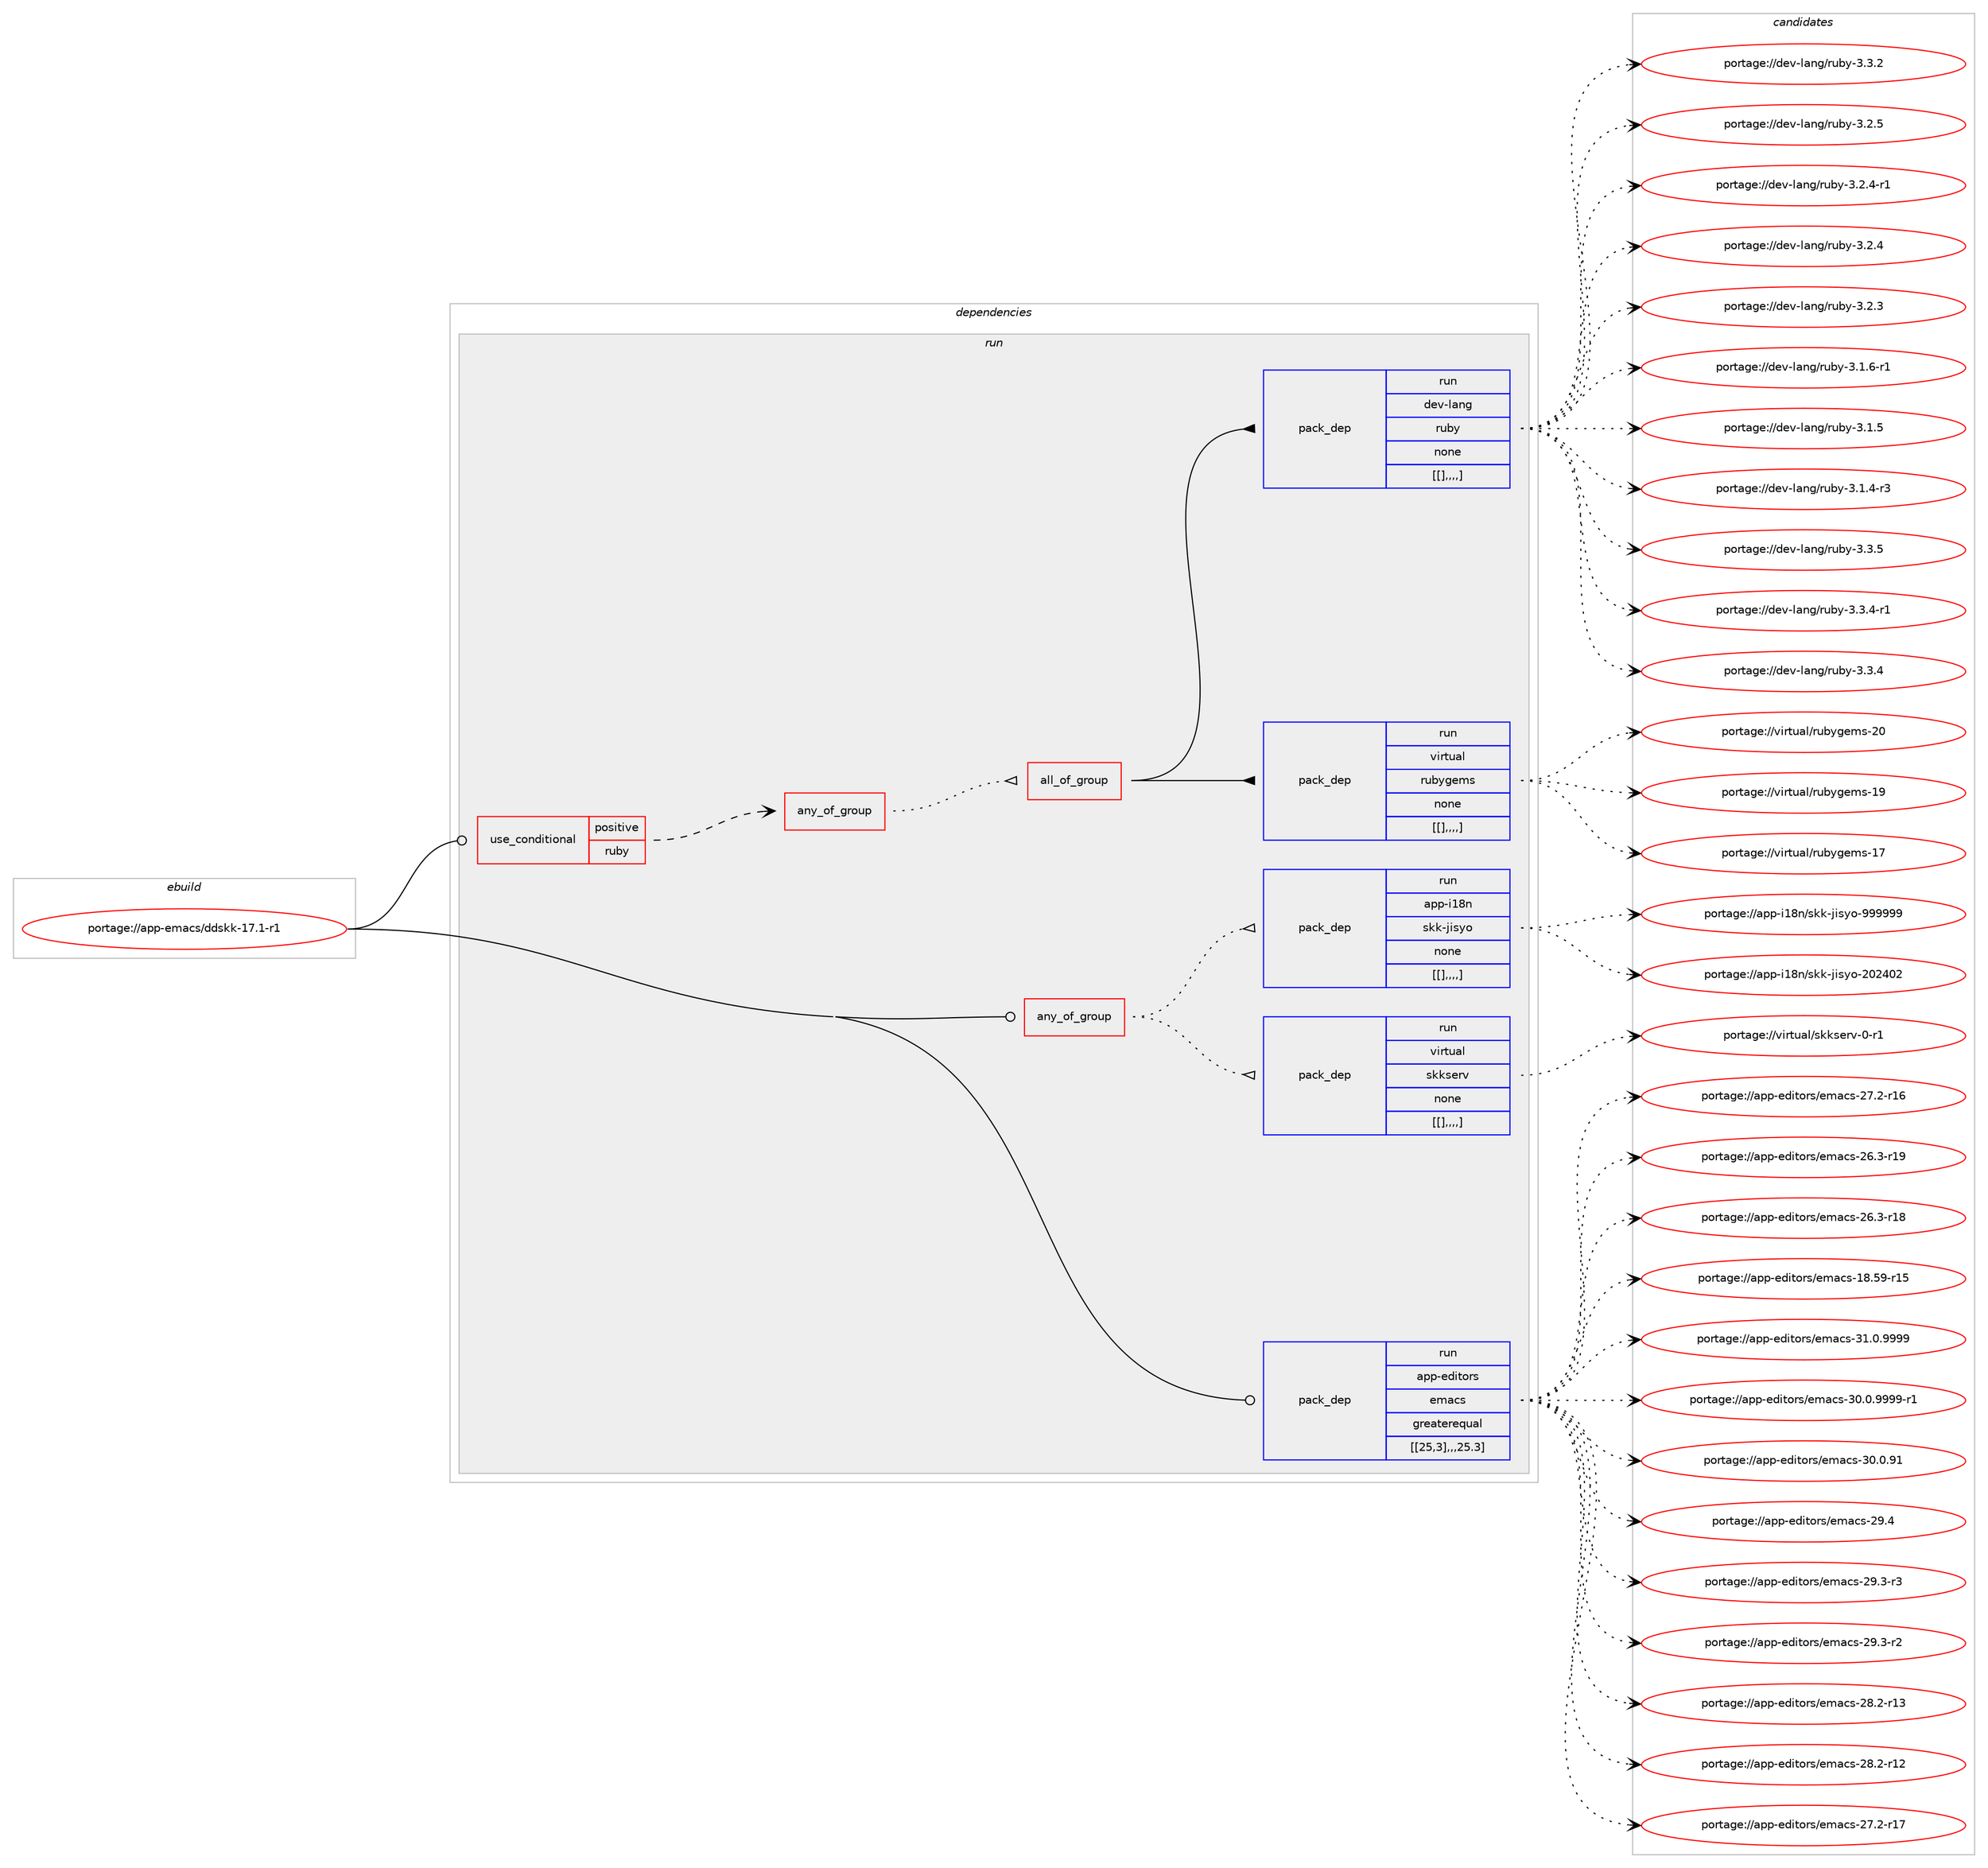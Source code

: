 digraph prolog {

# *************
# Graph options
# *************

newrank=true;
concentrate=true;
compound=true;
graph [rankdir=LR,fontname=Helvetica,fontsize=10,ranksep=1.5];#, ranksep=2.5, nodesep=0.2];
edge  [arrowhead=vee];
node  [fontname=Helvetica,fontsize=10];

# **********
# The ebuild
# **********

subgraph cluster_leftcol {
color=gray;
label=<<i>ebuild</i>>;
id [label="portage://app-emacs/ddskk-17.1-r1", color=red, width=4, href="../app-emacs/ddskk-17.1-r1.svg"];
}

# ****************
# The dependencies
# ****************

subgraph cluster_midcol {
color=gray;
label=<<i>dependencies</i>>;
subgraph cluster_compile {
fillcolor="#eeeeee";
style=filled;
label=<<i>compile</i>>;
}
subgraph cluster_compileandrun {
fillcolor="#eeeeee";
style=filled;
label=<<i>compile and run</i>>;
}
subgraph cluster_run {
fillcolor="#eeeeee";
style=filled;
label=<<i>run</i>>;
subgraph any112 {
dependency22875 [label=<<TABLE BORDER="0" CELLBORDER="1" CELLSPACING="0" CELLPADDING="4"><TR><TD CELLPADDING="10">any_of_group</TD></TR></TABLE>>, shape=none, color=red];subgraph pack16341 {
dependency22876 [label=<<TABLE BORDER="0" CELLBORDER="1" CELLSPACING="0" CELLPADDING="4" WIDTH="220"><TR><TD ROWSPAN="6" CELLPADDING="30">pack_dep</TD></TR><TR><TD WIDTH="110">run</TD></TR><TR><TD>app-i18n</TD></TR><TR><TD>skk-jisyo</TD></TR><TR><TD>none</TD></TR><TR><TD>[[],,,,]</TD></TR></TABLE>>, shape=none, color=blue];
}
dependency22875:e -> dependency22876:w [weight=20,style="dotted",arrowhead="oinv"];
subgraph pack16342 {
dependency22877 [label=<<TABLE BORDER="0" CELLBORDER="1" CELLSPACING="0" CELLPADDING="4" WIDTH="220"><TR><TD ROWSPAN="6" CELLPADDING="30">pack_dep</TD></TR><TR><TD WIDTH="110">run</TD></TR><TR><TD>virtual</TD></TR><TR><TD>skkserv</TD></TR><TR><TD>none</TD></TR><TR><TD>[[],,,,]</TD></TR></TABLE>>, shape=none, color=blue];
}
dependency22875:e -> dependency22877:w [weight=20,style="dotted",arrowhead="oinv"];
}
id:e -> dependency22875:w [weight=20,style="solid",arrowhead="odot"];
subgraph cond6388 {
dependency22878 [label=<<TABLE BORDER="0" CELLBORDER="1" CELLSPACING="0" CELLPADDING="4"><TR><TD ROWSPAN="3" CELLPADDING="10">use_conditional</TD></TR><TR><TD>positive</TD></TR><TR><TD>ruby</TD></TR></TABLE>>, shape=none, color=red];
subgraph any113 {
dependency22879 [label=<<TABLE BORDER="0" CELLBORDER="1" CELLSPACING="0" CELLPADDING="4"><TR><TD CELLPADDING="10">any_of_group</TD></TR></TABLE>>, shape=none, color=red];subgraph all37 {
dependency22880 [label=<<TABLE BORDER="0" CELLBORDER="1" CELLSPACING="0" CELLPADDING="4"><TR><TD CELLPADDING="10">all_of_group</TD></TR></TABLE>>, shape=none, color=red];subgraph pack16343 {
dependency22881 [label=<<TABLE BORDER="0" CELLBORDER="1" CELLSPACING="0" CELLPADDING="4" WIDTH="220"><TR><TD ROWSPAN="6" CELLPADDING="30">pack_dep</TD></TR><TR><TD WIDTH="110">run</TD></TR><TR><TD>dev-lang</TD></TR><TR><TD>ruby</TD></TR><TR><TD>none</TD></TR><TR><TD>[[],,,,]</TD></TR></TABLE>>, shape=none, color=blue];
}
dependency22880:e -> dependency22881:w [weight=20,style="solid",arrowhead="inv"];
subgraph pack16344 {
dependency22882 [label=<<TABLE BORDER="0" CELLBORDER="1" CELLSPACING="0" CELLPADDING="4" WIDTH="220"><TR><TD ROWSPAN="6" CELLPADDING="30">pack_dep</TD></TR><TR><TD WIDTH="110">run</TD></TR><TR><TD>virtual</TD></TR><TR><TD>rubygems</TD></TR><TR><TD>none</TD></TR><TR><TD>[[],,,,]</TD></TR></TABLE>>, shape=none, color=blue];
}
dependency22880:e -> dependency22882:w [weight=20,style="solid",arrowhead="inv"];
}
dependency22879:e -> dependency22880:w [weight=20,style="dotted",arrowhead="oinv"];
}
dependency22878:e -> dependency22879:w [weight=20,style="dashed",arrowhead="vee"];
}
id:e -> dependency22878:w [weight=20,style="solid",arrowhead="odot"];
subgraph pack16345 {
dependency22883 [label=<<TABLE BORDER="0" CELLBORDER="1" CELLSPACING="0" CELLPADDING="4" WIDTH="220"><TR><TD ROWSPAN="6" CELLPADDING="30">pack_dep</TD></TR><TR><TD WIDTH="110">run</TD></TR><TR><TD>app-editors</TD></TR><TR><TD>emacs</TD></TR><TR><TD>greaterequal</TD></TR><TR><TD>[[25,3],,,25.3]</TD></TR></TABLE>>, shape=none, color=blue];
}
id:e -> dependency22883:w [weight=20,style="solid",arrowhead="odot"];
}
}

# **************
# The candidates
# **************

subgraph cluster_choices {
rank=same;
color=gray;
label=<<i>candidates</i>>;

subgraph choice16341 {
color=black;
nodesep=1;
choice97112112451054956110471151071074510610511512111145575757575757 [label="portage://app-i18n/skk-jisyo-999999", color=red, width=4,href="../app-i18n/skk-jisyo-999999.svg"];
choice97112112451054956110471151071074510610511512111145504850524850 [label="portage://app-i18n/skk-jisyo-202402", color=red, width=4,href="../app-i18n/skk-jisyo-202402.svg"];
dependency22876:e -> choice97112112451054956110471151071074510610511512111145575757575757:w [style=dotted,weight="100"];
dependency22876:e -> choice97112112451054956110471151071074510610511512111145504850524850:w [style=dotted,weight="100"];
}
subgraph choice16342 {
color=black;
nodesep=1;
choice118105114116117971084711510710711510111411845484511449 [label="portage://virtual/skkserv-0-r1", color=red, width=4,href="../virtual/skkserv-0-r1.svg"];
dependency22877:e -> choice118105114116117971084711510710711510111411845484511449:w [style=dotted,weight="100"];
}
subgraph choice16343 {
color=black;
nodesep=1;
choice10010111845108971101034711411798121455146514653 [label="portage://dev-lang/ruby-3.3.5", color=red, width=4,href="../dev-lang/ruby-3.3.5.svg"];
choice100101118451089711010347114117981214551465146524511449 [label="portage://dev-lang/ruby-3.3.4-r1", color=red, width=4,href="../dev-lang/ruby-3.3.4-r1.svg"];
choice10010111845108971101034711411798121455146514652 [label="portage://dev-lang/ruby-3.3.4", color=red, width=4,href="../dev-lang/ruby-3.3.4.svg"];
choice10010111845108971101034711411798121455146514650 [label="portage://dev-lang/ruby-3.3.2", color=red, width=4,href="../dev-lang/ruby-3.3.2.svg"];
choice10010111845108971101034711411798121455146504653 [label="portage://dev-lang/ruby-3.2.5", color=red, width=4,href="../dev-lang/ruby-3.2.5.svg"];
choice100101118451089711010347114117981214551465046524511449 [label="portage://dev-lang/ruby-3.2.4-r1", color=red, width=4,href="../dev-lang/ruby-3.2.4-r1.svg"];
choice10010111845108971101034711411798121455146504652 [label="portage://dev-lang/ruby-3.2.4", color=red, width=4,href="../dev-lang/ruby-3.2.4.svg"];
choice10010111845108971101034711411798121455146504651 [label="portage://dev-lang/ruby-3.2.3", color=red, width=4,href="../dev-lang/ruby-3.2.3.svg"];
choice100101118451089711010347114117981214551464946544511449 [label="portage://dev-lang/ruby-3.1.6-r1", color=red, width=4,href="../dev-lang/ruby-3.1.6-r1.svg"];
choice10010111845108971101034711411798121455146494653 [label="portage://dev-lang/ruby-3.1.5", color=red, width=4,href="../dev-lang/ruby-3.1.5.svg"];
choice100101118451089711010347114117981214551464946524511451 [label="portage://dev-lang/ruby-3.1.4-r3", color=red, width=4,href="../dev-lang/ruby-3.1.4-r3.svg"];
dependency22881:e -> choice10010111845108971101034711411798121455146514653:w [style=dotted,weight="100"];
dependency22881:e -> choice100101118451089711010347114117981214551465146524511449:w [style=dotted,weight="100"];
dependency22881:e -> choice10010111845108971101034711411798121455146514652:w [style=dotted,weight="100"];
dependency22881:e -> choice10010111845108971101034711411798121455146514650:w [style=dotted,weight="100"];
dependency22881:e -> choice10010111845108971101034711411798121455146504653:w [style=dotted,weight="100"];
dependency22881:e -> choice100101118451089711010347114117981214551465046524511449:w [style=dotted,weight="100"];
dependency22881:e -> choice10010111845108971101034711411798121455146504652:w [style=dotted,weight="100"];
dependency22881:e -> choice10010111845108971101034711411798121455146504651:w [style=dotted,weight="100"];
dependency22881:e -> choice100101118451089711010347114117981214551464946544511449:w [style=dotted,weight="100"];
dependency22881:e -> choice10010111845108971101034711411798121455146494653:w [style=dotted,weight="100"];
dependency22881:e -> choice100101118451089711010347114117981214551464946524511451:w [style=dotted,weight="100"];
}
subgraph choice16344 {
color=black;
nodesep=1;
choice118105114116117971084711411798121103101109115455048 [label="portage://virtual/rubygems-20", color=red, width=4,href="../virtual/rubygems-20.svg"];
choice118105114116117971084711411798121103101109115454957 [label="portage://virtual/rubygems-19", color=red, width=4,href="../virtual/rubygems-19.svg"];
choice118105114116117971084711411798121103101109115454955 [label="portage://virtual/rubygems-17", color=red, width=4,href="../virtual/rubygems-17.svg"];
dependency22882:e -> choice118105114116117971084711411798121103101109115455048:w [style=dotted,weight="100"];
dependency22882:e -> choice118105114116117971084711411798121103101109115454957:w [style=dotted,weight="100"];
dependency22882:e -> choice118105114116117971084711411798121103101109115454955:w [style=dotted,weight="100"];
}
subgraph choice16345 {
color=black;
nodesep=1;
choice971121124510110010511611111411547101109979911545514946484657575757 [label="portage://app-editors/emacs-31.0.9999", color=red, width=4,href="../app-editors/emacs-31.0.9999.svg"];
choice9711211245101100105116111114115471011099799115455148464846575757574511449 [label="portage://app-editors/emacs-30.0.9999-r1", color=red, width=4,href="../app-editors/emacs-30.0.9999-r1.svg"];
choice97112112451011001051161111141154710110997991154551484648465749 [label="portage://app-editors/emacs-30.0.91", color=red, width=4,href="../app-editors/emacs-30.0.91.svg"];
choice97112112451011001051161111141154710110997991154550574652 [label="portage://app-editors/emacs-29.4", color=red, width=4,href="../app-editors/emacs-29.4.svg"];
choice971121124510110010511611111411547101109979911545505746514511451 [label="portage://app-editors/emacs-29.3-r3", color=red, width=4,href="../app-editors/emacs-29.3-r3.svg"];
choice971121124510110010511611111411547101109979911545505746514511450 [label="portage://app-editors/emacs-29.3-r2", color=red, width=4,href="../app-editors/emacs-29.3-r2.svg"];
choice97112112451011001051161111141154710110997991154550564650451144951 [label="portage://app-editors/emacs-28.2-r13", color=red, width=4,href="../app-editors/emacs-28.2-r13.svg"];
choice97112112451011001051161111141154710110997991154550564650451144950 [label="portage://app-editors/emacs-28.2-r12", color=red, width=4,href="../app-editors/emacs-28.2-r12.svg"];
choice97112112451011001051161111141154710110997991154550554650451144955 [label="portage://app-editors/emacs-27.2-r17", color=red, width=4,href="../app-editors/emacs-27.2-r17.svg"];
choice97112112451011001051161111141154710110997991154550554650451144954 [label="portage://app-editors/emacs-27.2-r16", color=red, width=4,href="../app-editors/emacs-27.2-r16.svg"];
choice97112112451011001051161111141154710110997991154550544651451144957 [label="portage://app-editors/emacs-26.3-r19", color=red, width=4,href="../app-editors/emacs-26.3-r19.svg"];
choice97112112451011001051161111141154710110997991154550544651451144956 [label="portage://app-editors/emacs-26.3-r18", color=red, width=4,href="../app-editors/emacs-26.3-r18.svg"];
choice9711211245101100105116111114115471011099799115454956465357451144953 [label="portage://app-editors/emacs-18.59-r15", color=red, width=4,href="../app-editors/emacs-18.59-r15.svg"];
dependency22883:e -> choice971121124510110010511611111411547101109979911545514946484657575757:w [style=dotted,weight="100"];
dependency22883:e -> choice9711211245101100105116111114115471011099799115455148464846575757574511449:w [style=dotted,weight="100"];
dependency22883:e -> choice97112112451011001051161111141154710110997991154551484648465749:w [style=dotted,weight="100"];
dependency22883:e -> choice97112112451011001051161111141154710110997991154550574652:w [style=dotted,weight="100"];
dependency22883:e -> choice971121124510110010511611111411547101109979911545505746514511451:w [style=dotted,weight="100"];
dependency22883:e -> choice971121124510110010511611111411547101109979911545505746514511450:w [style=dotted,weight="100"];
dependency22883:e -> choice97112112451011001051161111141154710110997991154550564650451144951:w [style=dotted,weight="100"];
dependency22883:e -> choice97112112451011001051161111141154710110997991154550564650451144950:w [style=dotted,weight="100"];
dependency22883:e -> choice97112112451011001051161111141154710110997991154550554650451144955:w [style=dotted,weight="100"];
dependency22883:e -> choice97112112451011001051161111141154710110997991154550554650451144954:w [style=dotted,weight="100"];
dependency22883:e -> choice97112112451011001051161111141154710110997991154550544651451144957:w [style=dotted,weight="100"];
dependency22883:e -> choice97112112451011001051161111141154710110997991154550544651451144956:w [style=dotted,weight="100"];
dependency22883:e -> choice9711211245101100105116111114115471011099799115454956465357451144953:w [style=dotted,weight="100"];
}
}

}
